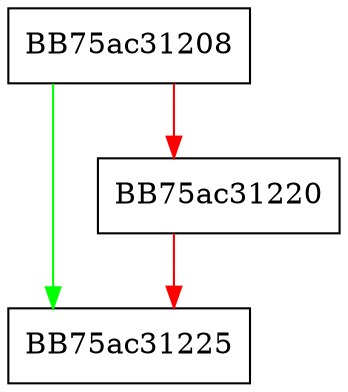 digraph AvailableBytes {
  node [shape="box"];
  graph [splines=ortho];
  BB75ac31208 -> BB75ac31225 [color="green"];
  BB75ac31208 -> BB75ac31220 [color="red"];
  BB75ac31220 -> BB75ac31225 [color="red"];
}